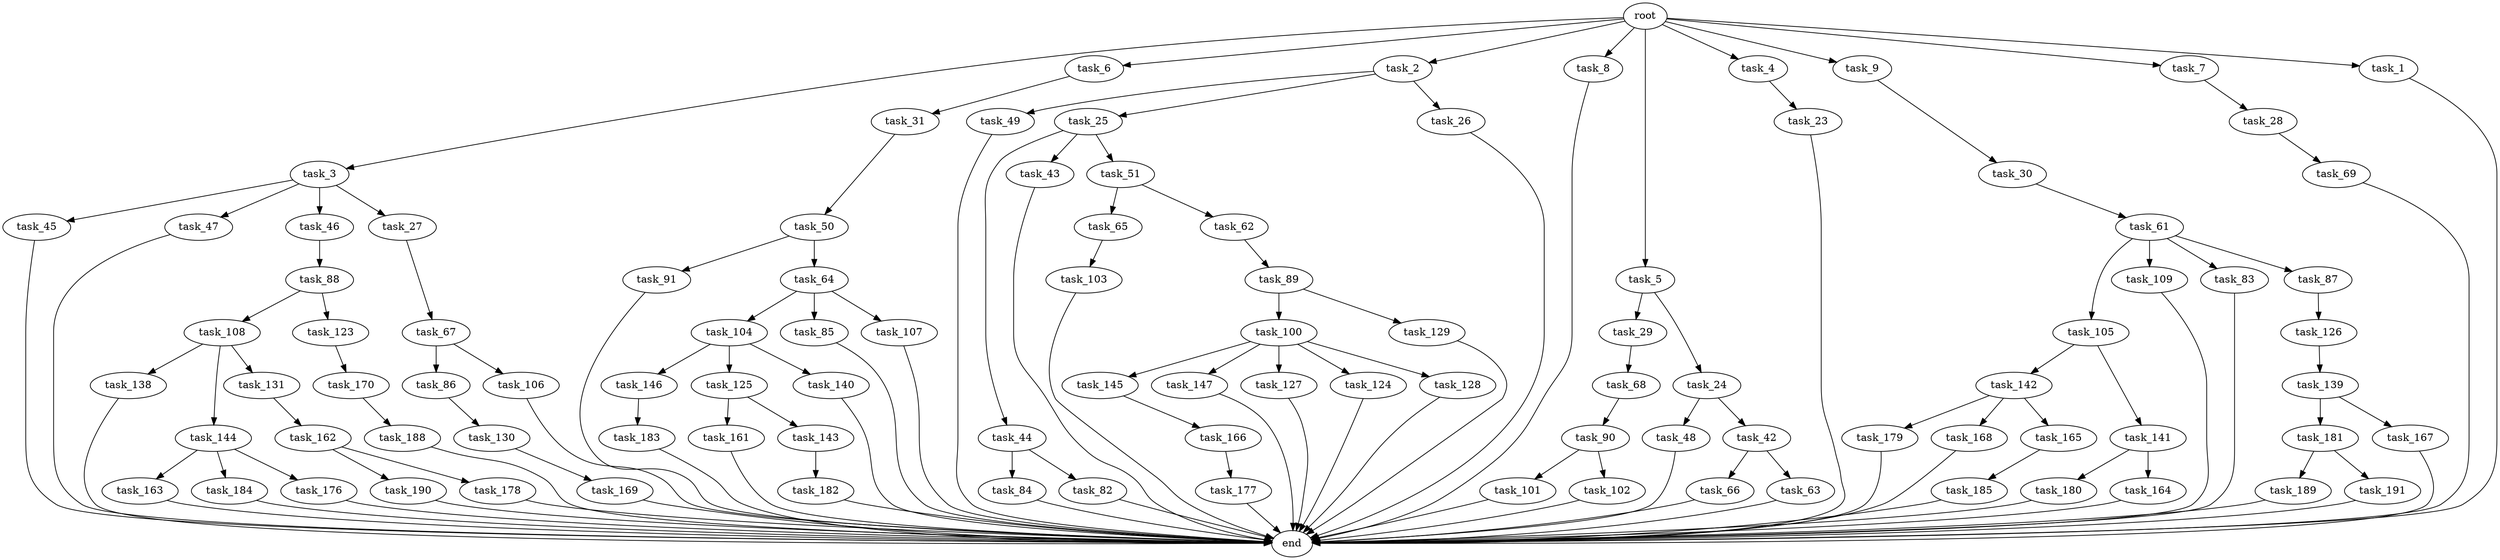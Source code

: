 digraph G {
  task_65 [size="85899345920.000000"];
  task_45 [size="69578470195.199997"];
  task_89 [size="3435973836.800000"];
  task_100 [size="3435973836.800000"];
  task_47 [size="69578470195.199997"];
  task_179 [size="30923764531.200001"];
  task_3 [size="102.400000"];
  task_6 [size="102.400000"];
  task_30 [size="7730941132.800000"];
  task_2 [size="102.400000"];
  end [size="0.000000"];
  task_8 [size="102.400000"];
  task_44 [size="69578470195.199997"];
  task_163 [size="42090679500.800003"];
  task_69 [size="54975581388.800003"];
  task_84 [size="13743895347.200001"];
  task_49 [size="85899345920.000000"];
  task_184 [size="42090679500.800003"];
  task_86 [size="13743895347.200001"];
  task_145 [size="13743895347.200001"];
  task_82 [size="13743895347.200001"];
  task_168 [size="30923764531.200001"];
  task_43 [size="69578470195.199997"];
  task_130 [size="85899345920.000000"];
  task_189 [size="85899345920.000000"];
  task_169 [size="42090679500.800003"];
  task_138 [size="13743895347.200001"];
  task_106 [size="13743895347.200001"];
  task_183 [size="3435973836.800000"];
  task_105 [size="30923764531.200001"];
  task_5 [size="102.400000"];
  task_48 [size="3435973836.800000"];
  task_4 [size="102.400000"];
  task_104 [size="54975581388.800003"];
  task_185 [size="30923764531.200001"];
  task_176 [size="42090679500.800003"];
  task_181 [size="30923764531.200001"];
  task_85 [size="54975581388.800003"];
  task_177 [size="7730941132.800000"];
  task_109 [size="30923764531.200001"];
  task_144 [size="13743895347.200001"];
  task_50 [size="3435973836.800000"];
  task_161 [size="3435973836.800000"];
  task_83 [size="30923764531.200001"];
  task_147 [size="13743895347.200001"];
  task_103 [size="42090679500.800003"];
  task_167 [size="30923764531.200001"];
  task_62 [size="85899345920.000000"];
  task_9 [size="102.400000"];
  task_46 [size="69578470195.199997"];
  task_127 [size="13743895347.200001"];
  task_107 [size="54975581388.800003"];
  task_126 [size="69578470195.199997"];
  task_27 [size="69578470195.199997"];
  task_191 [size="85899345920.000000"];
  task_61 [size="69578470195.199997"];
  task_143 [size="3435973836.800000"];
  task_51 [size="69578470195.199997"];
  task_66 [size="85899345920.000000"];
  task_142 [size="69578470195.199997"];
  root [size="0.000000"];
  task_146 [size="3435973836.800000"];
  task_25 [size="85899345920.000000"];
  task_141 [size="69578470195.199997"];
  task_188 [size="30923764531.200001"];
  task_68 [size="7730941132.800000"];
  task_180 [size="13743895347.200001"];
  task_129 [size="3435973836.800000"];
  task_88 [size="3435973836.800000"];
  task_28 [size="13743895347.200001"];
  task_42 [size="3435973836.800000"];
  task_190 [size="69578470195.199997"];
  task_182 [size="85899345920.000000"];
  task_162 [size="54975581388.800003"];
  task_87 [size="30923764531.200001"];
  task_29 [size="13743895347.200001"];
  task_31 [size="85899345920.000000"];
  task_165 [size="30923764531.200001"];
  task_63 [size="85899345920.000000"];
  task_24 [size="13743895347.200001"];
  task_91 [size="69578470195.199997"];
  task_101 [size="85899345920.000000"];
  task_23 [size="21474836480.000000"];
  task_26 [size="85899345920.000000"];
  task_67 [size="69578470195.199997"];
  task_178 [size="69578470195.199997"];
  task_125 [size="3435973836.800000"];
  task_102 [size="85899345920.000000"];
  task_124 [size="13743895347.200001"];
  task_166 [size="85899345920.000000"];
  task_7 [size="102.400000"];
  task_139 [size="85899345920.000000"];
  task_164 [size="13743895347.200001"];
  task_140 [size="3435973836.800000"];
  task_128 [size="13743895347.200001"];
  task_1 [size="102.400000"];
  task_108 [size="13743895347.200001"];
  task_90 [size="21474836480.000000"];
  task_131 [size="13743895347.200001"];
  task_123 [size="13743895347.200001"];
  task_64 [size="69578470195.199997"];
  task_170 [size="13743895347.200001"];

  task_65 -> task_103 [size="411041792.000000"];
  task_45 -> end [size="1.000000"];
  task_89 -> task_100 [size="33554432.000000"];
  task_89 -> task_129 [size="33554432.000000"];
  task_100 -> task_145 [size="134217728.000000"];
  task_100 -> task_124 [size="134217728.000000"];
  task_100 -> task_147 [size="134217728.000000"];
  task_100 -> task_127 [size="134217728.000000"];
  task_100 -> task_128 [size="134217728.000000"];
  task_47 -> end [size="1.000000"];
  task_179 -> end [size="1.000000"];
  task_3 -> task_47 [size="679477248.000000"];
  task_3 -> task_27 [size="679477248.000000"];
  task_3 -> task_46 [size="679477248.000000"];
  task_3 -> task_45 [size="679477248.000000"];
  task_6 -> task_31 [size="838860800.000000"];
  task_30 -> task_61 [size="679477248.000000"];
  task_2 -> task_26 [size="838860800.000000"];
  task_2 -> task_49 [size="838860800.000000"];
  task_2 -> task_25 [size="838860800.000000"];
  task_8 -> end [size="1.000000"];
  task_44 -> task_84 [size="134217728.000000"];
  task_44 -> task_82 [size="134217728.000000"];
  task_163 -> end [size="1.000000"];
  task_69 -> end [size="1.000000"];
  task_84 -> end [size="1.000000"];
  task_49 -> end [size="1.000000"];
  task_184 -> end [size="1.000000"];
  task_86 -> task_130 [size="838860800.000000"];
  task_145 -> task_166 [size="838860800.000000"];
  task_82 -> end [size="1.000000"];
  task_168 -> end [size="1.000000"];
  task_43 -> end [size="1.000000"];
  task_130 -> task_169 [size="411041792.000000"];
  task_189 -> end [size="1.000000"];
  task_169 -> end [size="1.000000"];
  task_138 -> end [size="1.000000"];
  task_106 -> end [size="1.000000"];
  task_183 -> end [size="1.000000"];
  task_105 -> task_141 [size="679477248.000000"];
  task_105 -> task_142 [size="679477248.000000"];
  task_5 -> task_24 [size="134217728.000000"];
  task_5 -> task_29 [size="134217728.000000"];
  task_48 -> end [size="1.000000"];
  task_4 -> task_23 [size="209715200.000000"];
  task_104 -> task_125 [size="33554432.000000"];
  task_104 -> task_146 [size="33554432.000000"];
  task_104 -> task_140 [size="33554432.000000"];
  task_185 -> end [size="1.000000"];
  task_176 -> end [size="1.000000"];
  task_181 -> task_191 [size="838860800.000000"];
  task_181 -> task_189 [size="838860800.000000"];
  task_85 -> end [size="1.000000"];
  task_177 -> end [size="1.000000"];
  task_109 -> end [size="1.000000"];
  task_144 -> task_176 [size="411041792.000000"];
  task_144 -> task_184 [size="411041792.000000"];
  task_144 -> task_163 [size="411041792.000000"];
  task_50 -> task_91 [size="679477248.000000"];
  task_50 -> task_64 [size="679477248.000000"];
  task_161 -> end [size="1.000000"];
  task_83 -> end [size="1.000000"];
  task_147 -> end [size="1.000000"];
  task_103 -> end [size="1.000000"];
  task_167 -> end [size="1.000000"];
  task_62 -> task_89 [size="33554432.000000"];
  task_9 -> task_30 [size="75497472.000000"];
  task_46 -> task_88 [size="33554432.000000"];
  task_127 -> end [size="1.000000"];
  task_107 -> end [size="1.000000"];
  task_126 -> task_139 [size="838860800.000000"];
  task_27 -> task_67 [size="679477248.000000"];
  task_191 -> end [size="1.000000"];
  task_61 -> task_83 [size="301989888.000000"];
  task_61 -> task_87 [size="301989888.000000"];
  task_61 -> task_109 [size="301989888.000000"];
  task_61 -> task_105 [size="301989888.000000"];
  task_143 -> task_182 [size="838860800.000000"];
  task_51 -> task_62 [size="838860800.000000"];
  task_51 -> task_65 [size="838860800.000000"];
  task_66 -> end [size="1.000000"];
  task_142 -> task_179 [size="301989888.000000"];
  task_142 -> task_165 [size="301989888.000000"];
  task_142 -> task_168 [size="301989888.000000"];
  root -> task_8 [size="1.000000"];
  root -> task_9 [size="1.000000"];
  root -> task_3 [size="1.000000"];
  root -> task_7 [size="1.000000"];
  root -> task_6 [size="1.000000"];
  root -> task_1 [size="1.000000"];
  root -> task_5 [size="1.000000"];
  root -> task_2 [size="1.000000"];
  root -> task_4 [size="1.000000"];
  task_146 -> task_183 [size="33554432.000000"];
  task_25 -> task_43 [size="679477248.000000"];
  task_25 -> task_51 [size="679477248.000000"];
  task_25 -> task_44 [size="679477248.000000"];
  task_141 -> task_164 [size="134217728.000000"];
  task_141 -> task_180 [size="134217728.000000"];
  task_188 -> end [size="1.000000"];
  task_68 -> task_90 [size="209715200.000000"];
  task_180 -> end [size="1.000000"];
  task_129 -> end [size="1.000000"];
  task_88 -> task_108 [size="134217728.000000"];
  task_88 -> task_123 [size="134217728.000000"];
  task_28 -> task_69 [size="536870912.000000"];
  task_42 -> task_63 [size="838860800.000000"];
  task_42 -> task_66 [size="838860800.000000"];
  task_190 -> end [size="1.000000"];
  task_182 -> end [size="1.000000"];
  task_162 -> task_190 [size="679477248.000000"];
  task_162 -> task_178 [size="679477248.000000"];
  task_87 -> task_126 [size="679477248.000000"];
  task_29 -> task_68 [size="75497472.000000"];
  task_31 -> task_50 [size="33554432.000000"];
  task_165 -> task_185 [size="301989888.000000"];
  task_63 -> end [size="1.000000"];
  task_24 -> task_42 [size="33554432.000000"];
  task_24 -> task_48 [size="33554432.000000"];
  task_91 -> end [size="1.000000"];
  task_101 -> end [size="1.000000"];
  task_23 -> end [size="1.000000"];
  task_26 -> end [size="1.000000"];
  task_67 -> task_106 [size="134217728.000000"];
  task_67 -> task_86 [size="134217728.000000"];
  task_178 -> end [size="1.000000"];
  task_125 -> task_161 [size="33554432.000000"];
  task_125 -> task_143 [size="33554432.000000"];
  task_102 -> end [size="1.000000"];
  task_124 -> end [size="1.000000"];
  task_166 -> task_177 [size="75497472.000000"];
  task_7 -> task_28 [size="134217728.000000"];
  task_139 -> task_181 [size="301989888.000000"];
  task_139 -> task_167 [size="301989888.000000"];
  task_164 -> end [size="1.000000"];
  task_140 -> end [size="1.000000"];
  task_128 -> end [size="1.000000"];
  task_1 -> end [size="1.000000"];
  task_108 -> task_131 [size="134217728.000000"];
  task_108 -> task_138 [size="134217728.000000"];
  task_108 -> task_144 [size="134217728.000000"];
  task_90 -> task_101 [size="838860800.000000"];
  task_90 -> task_102 [size="838860800.000000"];
  task_131 -> task_162 [size="536870912.000000"];
  task_123 -> task_170 [size="134217728.000000"];
  task_64 -> task_104 [size="536870912.000000"];
  task_64 -> task_107 [size="536870912.000000"];
  task_64 -> task_85 [size="536870912.000000"];
  task_170 -> task_188 [size="301989888.000000"];
}
